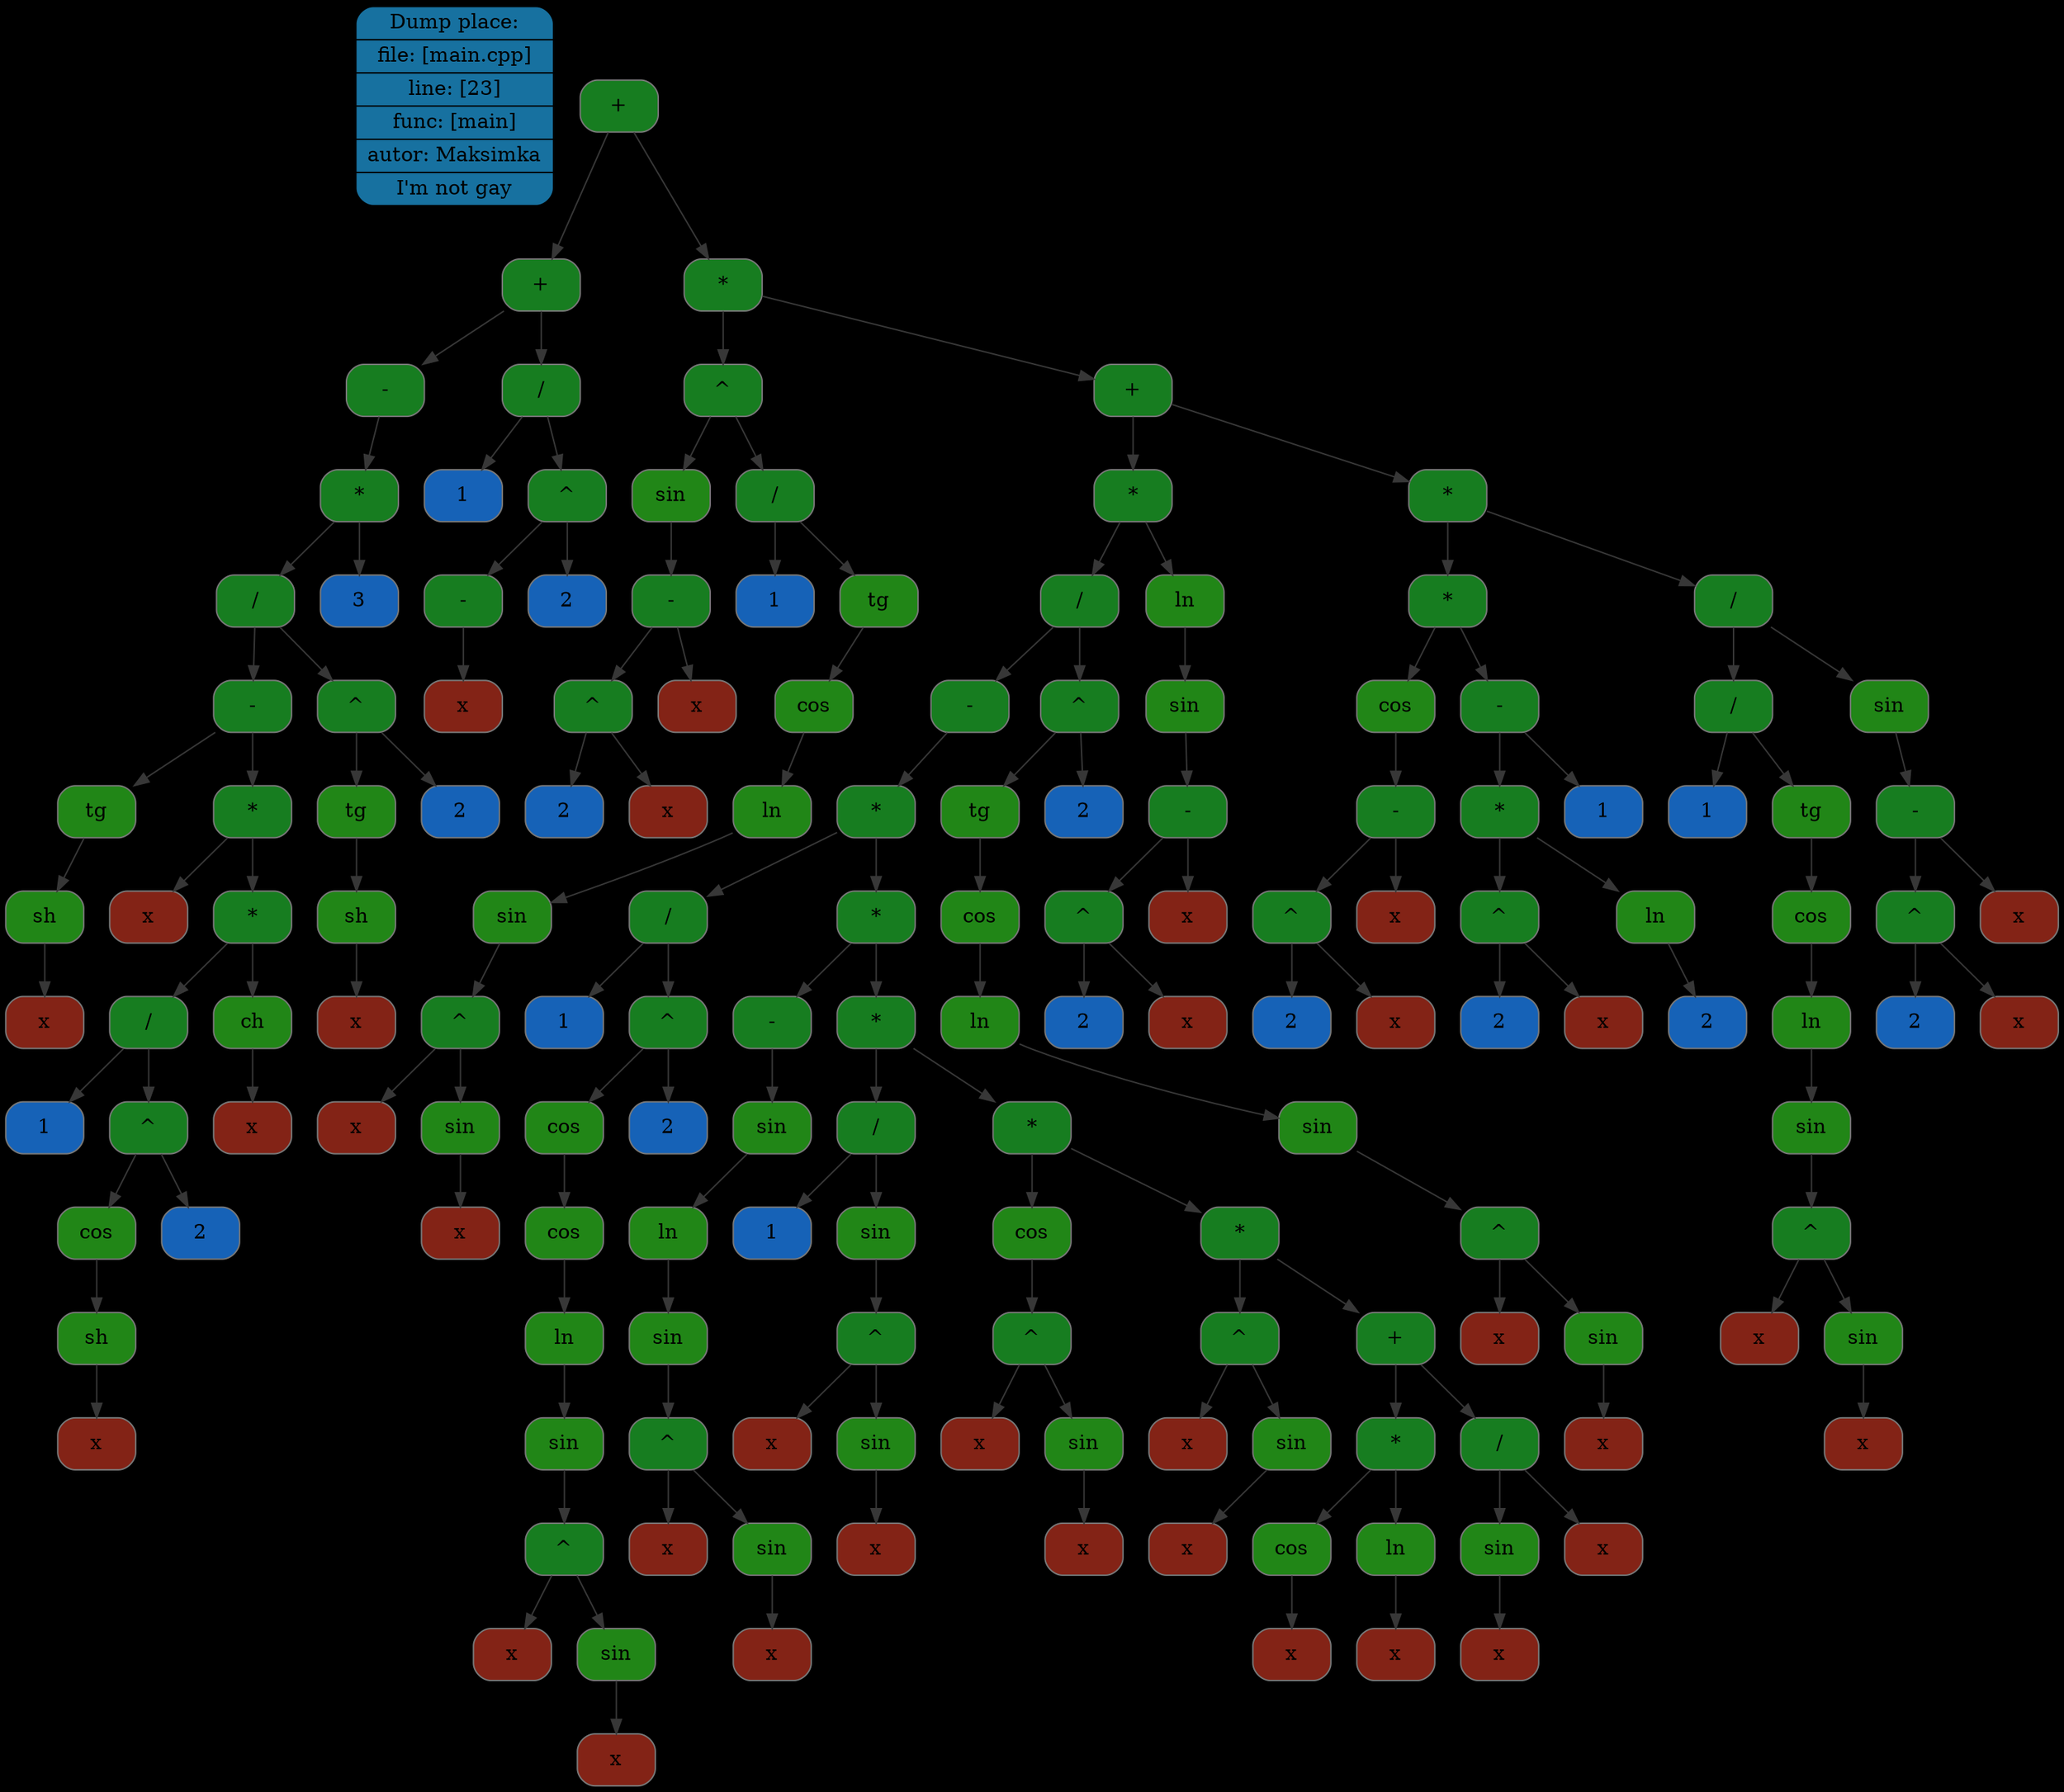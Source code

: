 digraph G{
rankdir=TB
graph [bgcolor="#000000"];
place[shape=Mrecord, style=filled, fillcolor="#1771a0", pos="0,1!",label = " { Dump place: | file: [main.cpp] | line: [23] | func: [main] | autor: Maksimka | I'm not gay } "color = "#000000"];
node0x5030000005e0[shape=Mrecord, style=filled, fillcolor="#177d20"label ="+", color = "#777777"];
node0x503000000280[shape=Mrecord, style=filled, fillcolor="#177d20"label ="+", color = "#777777"];
node0x503000000190[shape=Mrecord, style=filled, fillcolor="#177d20"label ="-", color = "#777777"];
node0x503000000160[shape=Mrecord, style=filled, fillcolor="#177d20"label ="*", color = "#777777"];
node0x503000000610[shape=Mrecord, style=filled, fillcolor="#177d20"label ="/", color = "#777777"];
node0x503000000ac0[shape=Mrecord, style=filled, fillcolor="#177d20"label ="-", color = "#777777"];
node0x503000000a60[shape=Mrecord, style=filled, fillcolor="#218617"label ="tg", color = "#777777"];
node0x5030000006a0[shape=Mrecord, style=filled, fillcolor="#218617"label ="sh", color = "#777777"];
node0x5030000006d0[shape=Mrecord, style=filled, fillcolor="#832316"label ="x", color = "#777777"];
node0x503000000a90[shape=Mrecord, style=filled, fillcolor="#177d20"label ="*", color = "#777777"];
node0x503000000640[shape=Mrecord, style=filled, fillcolor="#832316"label ="x", color = "#777777"];
node0x503000000760[shape=Mrecord, style=filled, fillcolor="#177d20"label ="*", color = "#777777"];
node0x5030000007f0[shape=Mrecord, style=filled, fillcolor="#177d20"label ="/", color = "#777777"];
node0x5030000008e0[shape=Mrecord, style=filled, fillcolor="#1662b7"label ="1", color = "#777777"];
node0x503000000910[shape=Mrecord, style=filled, fillcolor="#177d20"label ="^", color = "#777777"];
node0x503000000880[shape=Mrecord, style=filled, fillcolor="#218617"label ="cos", color = "#777777"];
node0x503000000820[shape=Mrecord, style=filled, fillcolor="#218617"label ="sh", color = "#777777"];
node0x503000000850[shape=Mrecord, style=filled, fillcolor="#832316"label ="x", color = "#777777"];
node0x5030000008b0[shape=Mrecord, style=filled, fillcolor="#1662b7"label ="2", color = "#777777"];
node0x503000000790[shape=Mrecord, style=filled, fillcolor="#218617"label ="ch", color = "#777777"];
node0x503000000970[shape=Mrecord, style=filled, fillcolor="#832316"label ="x", color = "#777777"];
node0x503000000af0[shape=Mrecord, style=filled, fillcolor="#177d20"label ="^", color = "#777777"];
node0x5030000009a0[shape=Mrecord, style=filled, fillcolor="#218617"label ="tg", color = "#777777"];
node0x5030000009d0[shape=Mrecord, style=filled, fillcolor="#218617"label ="sh", color = "#777777"];
node0x503000000a00[shape=Mrecord, style=filled, fillcolor="#832316"label ="x", color = "#777777"];
node0x503000000a30[shape=Mrecord, style=filled, fillcolor="#1662b7"label ="2", color = "#777777"];
node0x503000000130[shape=Mrecord, style=filled, fillcolor="#1662b7"label ="3", color = "#777777"];
node0x503000000250[shape=Mrecord, style=filled, fillcolor="#177d20"label ="/", color = "#777777"];
node0x503000000d00[shape=Mrecord, style=filled, fillcolor="#1662b7"label ="1", color = "#777777"];
node0x503000000d30[shape=Mrecord, style=filled, fillcolor="#177d20"label ="^", color = "#777777"];
node0x503000000c10[shape=Mrecord, style=filled, fillcolor="#177d20"label ="-", color = "#777777"];
node0x503000000c40[shape=Mrecord, style=filled, fillcolor="#832316"label ="x", color = "#777777"];
node0x503000000c70[shape=Mrecord, style=filled, fillcolor="#1662b7"label ="2", color = "#777777"];
node0x5030000005b0[shape=Mrecord, style=filled, fillcolor="#177d20"label ="*", color = "#777777"];
node0x503000002560[shape=Mrecord, style=filled, fillcolor="#177d20"label ="^", color = "#777777"];
node0x5030000003a0[shape=Mrecord, style=filled, fillcolor="#218617"label ="sin", color = "#777777"];
node0x503000000370[shape=Mrecord, style=filled, fillcolor="#177d20"label ="-", color = "#777777"];
node0x503000000310[shape=Mrecord, style=filled, fillcolor="#177d20"label ="^", color = "#777777"];
node0x5030000002b0[shape=Mrecord, style=filled, fillcolor="#1662b7"label ="2", color = "#777777"];
node0x5030000002e0[shape=Mrecord, style=filled, fillcolor="#832316"label ="x", color = "#777777"];
node0x503000000340[shape=Mrecord, style=filled, fillcolor="#832316"label ="x", color = "#777777"];
node0x503000000580[shape=Mrecord, style=filled, fillcolor="#177d20"label ="/", color = "#777777"];
node0x5030000003d0[shape=Mrecord, style=filled, fillcolor="#1662b7"label ="1", color = "#777777"];
node0x503000000550[shape=Mrecord, style=filled, fillcolor="#218617"label ="tg", color = "#777777"];
node0x503000000520[shape=Mrecord, style=filled, fillcolor="#218617"label ="cos", color = "#777777"];
node0x5030000004f0[shape=Mrecord, style=filled, fillcolor="#218617"label ="ln", color = "#777777"];
node0x5030000004c0[shape=Mrecord, style=filled, fillcolor="#218617"label ="sin", color = "#777777"];
node0x503000000490[shape=Mrecord, style=filled, fillcolor="#177d20"label ="^", color = "#777777"];
node0x503000000400[shape=Mrecord, style=filled, fillcolor="#832316"label ="x", color = "#777777"];
node0x503000000460[shape=Mrecord, style=filled, fillcolor="#218617"label ="sin", color = "#777777"];
node0x503000000430[shape=Mrecord, style=filled, fillcolor="#832316"label ="x", color = "#777777"];
node0x503000002590[shape=Mrecord, style=filled, fillcolor="#177d20"label ="+", color = "#777777"];
node0x503000002500[shape=Mrecord, style=filled, fillcolor="#177d20"label ="*", color = "#777777"];
node0x503000001180[shape=Mrecord, style=filled, fillcolor="#177d20"label ="/", color = "#777777"];
node0x503000001ff0[shape=Mrecord, style=filled, fillcolor="#177d20"label ="-", color = "#777777"];
node0x503000001fc0[shape=Mrecord, style=filled, fillcolor="#177d20"label ="*", color = "#777777"];
node0x503000001510[shape=Mrecord, style=filled, fillcolor="#177d20"label ="/", color = "#777777"];
node0x5030000016f0[shape=Mrecord, style=filled, fillcolor="#1662b7"label ="1", color = "#777777"];
node0x503000001720[shape=Mrecord, style=filled, fillcolor="#177d20"label ="^", color = "#777777"];
node0x503000001690[shape=Mrecord, style=filled, fillcolor="#218617"label ="cos", color = "#777777"];
node0x503000001540[shape=Mrecord, style=filled, fillcolor="#218617"label ="cos", color = "#777777"];
node0x503000001570[shape=Mrecord, style=filled, fillcolor="#218617"label ="ln", color = "#777777"];
node0x5030000015a0[shape=Mrecord, style=filled, fillcolor="#218617"label ="sin", color = "#777777"];
node0x5030000015d0[shape=Mrecord, style=filled, fillcolor="#177d20"label ="^", color = "#777777"];
node0x503000001600[shape=Mrecord, style=filled, fillcolor="#832316"label ="x", color = "#777777"];
node0x503000001630[shape=Mrecord, style=filled, fillcolor="#218617"label ="sin", color = "#777777"];
node0x503000001660[shape=Mrecord, style=filled, fillcolor="#832316"label ="x", color = "#777777"];
node0x5030000016c0[shape=Mrecord, style=filled, fillcolor="#1662b7"label ="2", color = "#777777"];
node0x5030000013c0[shape=Mrecord, style=filled, fillcolor="#177d20"label ="*", color = "#777777"];
node0x503000001750[shape=Mrecord, style=filled, fillcolor="#177d20"label ="-", color = "#777777"];
node0x5030000018a0[shape=Mrecord, style=filled, fillcolor="#218617"label ="sin", color = "#777777"];
node0x503000001780[shape=Mrecord, style=filled, fillcolor="#218617"label ="ln", color = "#777777"];
node0x5030000017b0[shape=Mrecord, style=filled, fillcolor="#218617"label ="sin", color = "#777777"];
node0x5030000017e0[shape=Mrecord, style=filled, fillcolor="#177d20"label ="^", color = "#777777"];
node0x503000001810[shape=Mrecord, style=filled, fillcolor="#832316"label ="x", color = "#777777"];
node0x503000001840[shape=Mrecord, style=filled, fillcolor="#218617"label ="sin", color = "#777777"];
node0x503000001870[shape=Mrecord, style=filled, fillcolor="#832316"label ="x", color = "#777777"];
node0x5030000013f0[shape=Mrecord, style=filled, fillcolor="#177d20"label ="*", color = "#777777"];
node0x5030000018d0[shape=Mrecord, style=filled, fillcolor="#177d20"label ="/", color = "#777777"];
node0x5030000019f0[shape=Mrecord, style=filled, fillcolor="#1662b7"label ="1", color = "#777777"];
node0x503000001900[shape=Mrecord, style=filled, fillcolor="#218617"label ="sin", color = "#777777"];
node0x503000001930[shape=Mrecord, style=filled, fillcolor="#177d20"label ="^", color = "#777777"];
node0x503000001960[shape=Mrecord, style=filled, fillcolor="#832316"label ="x", color = "#777777"];
node0x503000001990[shape=Mrecord, style=filled, fillcolor="#218617"label ="sin", color = "#777777"];
node0x5030000019c0[shape=Mrecord, style=filled, fillcolor="#832316"label ="x", color = "#777777"];
node0x503000001420[shape=Mrecord, style=filled, fillcolor="#177d20"label ="*", color = "#777777"];
node0x503000001a20[shape=Mrecord, style=filled, fillcolor="#218617"label ="cos", color = "#777777"];
node0x503000001a50[shape=Mrecord, style=filled, fillcolor="#177d20"label ="^", color = "#777777"];
node0x503000001a80[shape=Mrecord, style=filled, fillcolor="#832316"label ="x", color = "#777777"];
node0x503000001ab0[shape=Mrecord, style=filled, fillcolor="#218617"label ="sin", color = "#777777"];
node0x503000001ae0[shape=Mrecord, style=filled, fillcolor="#832316"label ="x", color = "#777777"];
node0x503000001450[shape=Mrecord, style=filled, fillcolor="#177d20"label ="*", color = "#777777"];
node0x503000001d80[shape=Mrecord, style=filled, fillcolor="#177d20"label ="^", color = "#777777"];
node0x503000001480[shape=Mrecord, style=filled, fillcolor="#832316"label ="x", color = "#777777"];
node0x5030000014b0[shape=Mrecord, style=filled, fillcolor="#218617"label ="sin", color = "#777777"];
node0x5030000014e0[shape=Mrecord, style=filled, fillcolor="#832316"label ="x", color = "#777777"];
node0x503000001db0[shape=Mrecord, style=filled, fillcolor="#177d20"label ="+", color = "#777777"];
node0x503000001d20[shape=Mrecord, style=filled, fillcolor="#177d20"label ="*", color = "#777777"];
node0x503000001bd0[shape=Mrecord, style=filled, fillcolor="#218617"label ="cos", color = "#777777"];
node0x503000001c60[shape=Mrecord, style=filled, fillcolor="#832316"label ="x", color = "#777777"];
node0x503000001c90[shape=Mrecord, style=filled, fillcolor="#218617"label ="ln", color = "#777777"];
node0x503000001ba0[shape=Mrecord, style=filled, fillcolor="#832316"label ="x", color = "#777777"];
node0x503000001d50[shape=Mrecord, style=filled, fillcolor="#177d20"label ="/", color = "#777777"];
node0x503000001b10[shape=Mrecord, style=filled, fillcolor="#218617"label ="sin", color = "#777777"];
node0x503000001b40[shape=Mrecord, style=filled, fillcolor="#832316"label ="x", color = "#777777"];
node0x503000001b70[shape=Mrecord, style=filled, fillcolor="#832316"label ="x", color = "#777777"];
node0x503000002020[shape=Mrecord, style=filled, fillcolor="#177d20"label ="^", color = "#777777"];
node0x503000001de0[shape=Mrecord, style=filled, fillcolor="#218617"label ="tg", color = "#777777"];
node0x503000001e10[shape=Mrecord, style=filled, fillcolor="#218617"label ="cos", color = "#777777"];
node0x503000001e40[shape=Mrecord, style=filled, fillcolor="#218617"label ="ln", color = "#777777"];
node0x503000001e70[shape=Mrecord, style=filled, fillcolor="#218617"label ="sin", color = "#777777"];
node0x503000001ea0[shape=Mrecord, style=filled, fillcolor="#177d20"label ="^", color = "#777777"];
node0x503000001ed0[shape=Mrecord, style=filled, fillcolor="#832316"label ="x", color = "#777777"];
node0x503000001f00[shape=Mrecord, style=filled, fillcolor="#218617"label ="sin", color = "#777777"];
node0x503000001f30[shape=Mrecord, style=filled, fillcolor="#832316"label ="x", color = "#777777"];
node0x503000001f60[shape=Mrecord, style=filled, fillcolor="#1662b7"label ="2", color = "#777777"];
node0x503000002050[shape=Mrecord, style=filled, fillcolor="#218617"label ="ln", color = "#777777"];
node0x503000001060[shape=Mrecord, style=filled, fillcolor="#218617"label ="sin", color = "#777777"];
node0x503000001090[shape=Mrecord, style=filled, fillcolor="#177d20"label ="-", color = "#777777"];
node0x5030000010c0[shape=Mrecord, style=filled, fillcolor="#177d20"label ="^", color = "#777777"];
node0x5030000010f0[shape=Mrecord, style=filled, fillcolor="#1662b7"label ="2", color = "#777777"];
node0x503000001120[shape=Mrecord, style=filled, fillcolor="#832316"label ="x", color = "#777777"];
node0x503000001150[shape=Mrecord, style=filled, fillcolor="#832316"label ="x", color = "#777777"];
node0x503000002530[shape=Mrecord, style=filled, fillcolor="#177d20"label ="*", color = "#777777"];
node0x503000002080[shape=Mrecord, style=filled, fillcolor="#177d20"label ="*", color = "#777777"];
node0x5030000021a0[shape=Mrecord, style=filled, fillcolor="#218617"label ="cos", color = "#777777"];
node0x5030000021d0[shape=Mrecord, style=filled, fillcolor="#177d20"label ="-", color = "#777777"];
node0x503000002200[shape=Mrecord, style=filled, fillcolor="#177d20"label ="^", color = "#777777"];
node0x503000002230[shape=Mrecord, style=filled, fillcolor="#1662b7"label ="2", color = "#777777"];
node0x503000002260[shape=Mrecord, style=filled, fillcolor="#832316"label ="x", color = "#777777"];
node0x503000002290[shape=Mrecord, style=filled, fillcolor="#832316"label ="x", color = "#777777"];
node0x5030000020b0[shape=Mrecord, style=filled, fillcolor="#177d20"label ="-", color = "#777777"];
node0x5030000020e0[shape=Mrecord, style=filled, fillcolor="#177d20"label ="*", color = "#777777"];
node0x503000002470[shape=Mrecord, style=filled, fillcolor="#177d20"label ="^", color = "#777777"];
node0x503000002110[shape=Mrecord, style=filled, fillcolor="#1662b7"label ="2", color = "#777777"];
node0x503000002140[shape=Mrecord, style=filled, fillcolor="#832316"label ="x", color = "#777777"];
node0x5030000024a0[shape=Mrecord, style=filled, fillcolor="#218617"label ="ln", color = "#777777"];
node0x503000002320[shape=Mrecord, style=filled, fillcolor="#1662b7"label ="2", color = "#777777"];
node0x503000002170[shape=Mrecord, style=filled, fillcolor="#1662b7"label ="1", color = "#777777"];
node0x5030000024d0[shape=Mrecord, style=filled, fillcolor="#177d20"label ="/", color = "#777777"];
node0x503000000d60[shape=Mrecord, style=filled, fillcolor="#177d20"label ="/", color = "#777777"];
node0x503000000d90[shape=Mrecord, style=filled, fillcolor="#1662b7"label ="1", color = "#777777"];
node0x503000000dc0[shape=Mrecord, style=filled, fillcolor="#218617"label ="tg", color = "#777777"];
node0x503000000df0[shape=Mrecord, style=filled, fillcolor="#218617"label ="cos", color = "#777777"];
node0x503000000e20[shape=Mrecord, style=filled, fillcolor="#218617"label ="ln", color = "#777777"];
node0x503000000e50[shape=Mrecord, style=filled, fillcolor="#218617"label ="sin", color = "#777777"];
node0x503000000e80[shape=Mrecord, style=filled, fillcolor="#177d20"label ="^", color = "#777777"];
node0x503000000eb0[shape=Mrecord, style=filled, fillcolor="#832316"label ="x", color = "#777777"];
node0x503000000ee0[shape=Mrecord, style=filled, fillcolor="#218617"label ="sin", color = "#777777"];
node0x503000000f10[shape=Mrecord, style=filled, fillcolor="#832316"label ="x", color = "#777777"];
node0x503000000f40[shape=Mrecord, style=filled, fillcolor="#218617"label ="sin", color = "#777777"];
node0x503000000f70[shape=Mrecord, style=filled, fillcolor="#177d20"label ="-", color = "#777777"];
node0x503000000fa0[shape=Mrecord, style=filled, fillcolor="#177d20"label ="^", color = "#777777"];
node0x503000000fd0[shape=Mrecord, style=filled, fillcolor="#1662b7"label ="2", color = "#777777"];
node0x503000001000[shape=Mrecord, style=filled, fillcolor="#832316"label ="x", color = "#777777"];
node0x503000001030[shape=Mrecord, style=filled, fillcolor="#832316"label ="x", color = "#777777"];
edge[color="#373737"];
node0x5030000005e0->node0x503000000280;
node0x503000000280->node0x503000000190;
node0x503000000190->node0x503000000160;
node0x503000000160->node0x503000000610;
node0x503000000610->node0x503000000ac0;
node0x503000000ac0->node0x503000000a60;
node0x503000000a60->node0x5030000006a0;
node0x5030000006a0->node0x5030000006d0;
node0x503000000ac0->node0x503000000a90;
node0x503000000a90->node0x503000000640;
node0x503000000a90->node0x503000000760;
node0x503000000760->node0x5030000007f0;
node0x5030000007f0->node0x5030000008e0;
node0x5030000007f0->node0x503000000910;
node0x503000000910->node0x503000000880;
node0x503000000880->node0x503000000820;
node0x503000000820->node0x503000000850;
node0x503000000910->node0x5030000008b0;
node0x503000000760->node0x503000000790;
node0x503000000790->node0x503000000970;
node0x503000000610->node0x503000000af0;
node0x503000000af0->node0x5030000009a0;
node0x5030000009a0->node0x5030000009d0;
node0x5030000009d0->node0x503000000a00;
node0x503000000af0->node0x503000000a30;
node0x503000000160->node0x503000000130;
node0x503000000280->node0x503000000250;
node0x503000000250->node0x503000000d00;
node0x503000000250->node0x503000000d30;
node0x503000000d30->node0x503000000c10;
node0x503000000c10->node0x503000000c40;
node0x503000000d30->node0x503000000c70;
node0x5030000005e0->node0x5030000005b0;
node0x5030000005b0->node0x503000002560;
node0x503000002560->node0x5030000003a0;
node0x5030000003a0->node0x503000000370;
node0x503000000370->node0x503000000310;
node0x503000000310->node0x5030000002b0;
node0x503000000310->node0x5030000002e0;
node0x503000000370->node0x503000000340;
node0x503000002560->node0x503000000580;
node0x503000000580->node0x5030000003d0;
node0x503000000580->node0x503000000550;
node0x503000000550->node0x503000000520;
node0x503000000520->node0x5030000004f0;
node0x5030000004f0->node0x5030000004c0;
node0x5030000004c0->node0x503000000490;
node0x503000000490->node0x503000000400;
node0x503000000490->node0x503000000460;
node0x503000000460->node0x503000000430;
node0x5030000005b0->node0x503000002590;
node0x503000002590->node0x503000002500;
node0x503000002500->node0x503000001180;
node0x503000001180->node0x503000001ff0;
node0x503000001ff0->node0x503000001fc0;
node0x503000001fc0->node0x503000001510;
node0x503000001510->node0x5030000016f0;
node0x503000001510->node0x503000001720;
node0x503000001720->node0x503000001690;
node0x503000001690->node0x503000001540;
node0x503000001540->node0x503000001570;
node0x503000001570->node0x5030000015a0;
node0x5030000015a0->node0x5030000015d0;
node0x5030000015d0->node0x503000001600;
node0x5030000015d0->node0x503000001630;
node0x503000001630->node0x503000001660;
node0x503000001720->node0x5030000016c0;
node0x503000001fc0->node0x5030000013c0;
node0x5030000013c0->node0x503000001750;
node0x503000001750->node0x5030000018a0;
node0x5030000018a0->node0x503000001780;
node0x503000001780->node0x5030000017b0;
node0x5030000017b0->node0x5030000017e0;
node0x5030000017e0->node0x503000001810;
node0x5030000017e0->node0x503000001840;
node0x503000001840->node0x503000001870;
node0x5030000013c0->node0x5030000013f0;
node0x5030000013f0->node0x5030000018d0;
node0x5030000018d0->node0x5030000019f0;
node0x5030000018d0->node0x503000001900;
node0x503000001900->node0x503000001930;
node0x503000001930->node0x503000001960;
node0x503000001930->node0x503000001990;
node0x503000001990->node0x5030000019c0;
node0x5030000013f0->node0x503000001420;
node0x503000001420->node0x503000001a20;
node0x503000001a20->node0x503000001a50;
node0x503000001a50->node0x503000001a80;
node0x503000001a50->node0x503000001ab0;
node0x503000001ab0->node0x503000001ae0;
node0x503000001420->node0x503000001450;
node0x503000001450->node0x503000001d80;
node0x503000001d80->node0x503000001480;
node0x503000001d80->node0x5030000014b0;
node0x5030000014b0->node0x5030000014e0;
node0x503000001450->node0x503000001db0;
node0x503000001db0->node0x503000001d20;
node0x503000001d20->node0x503000001bd0;
node0x503000001bd0->node0x503000001c60;
node0x503000001d20->node0x503000001c90;
node0x503000001c90->node0x503000001ba0;
node0x503000001db0->node0x503000001d50;
node0x503000001d50->node0x503000001b10;
node0x503000001b10->node0x503000001b40;
node0x503000001d50->node0x503000001b70;
node0x503000001180->node0x503000002020;
node0x503000002020->node0x503000001de0;
node0x503000001de0->node0x503000001e10;
node0x503000001e10->node0x503000001e40;
node0x503000001e40->node0x503000001e70;
node0x503000001e70->node0x503000001ea0;
node0x503000001ea0->node0x503000001ed0;
node0x503000001ea0->node0x503000001f00;
node0x503000001f00->node0x503000001f30;
node0x503000002020->node0x503000001f60;
node0x503000002500->node0x503000002050;
node0x503000002050->node0x503000001060;
node0x503000001060->node0x503000001090;
node0x503000001090->node0x5030000010c0;
node0x5030000010c0->node0x5030000010f0;
node0x5030000010c0->node0x503000001120;
node0x503000001090->node0x503000001150;
node0x503000002590->node0x503000002530;
node0x503000002530->node0x503000002080;
node0x503000002080->node0x5030000021a0;
node0x5030000021a0->node0x5030000021d0;
node0x5030000021d0->node0x503000002200;
node0x503000002200->node0x503000002230;
node0x503000002200->node0x503000002260;
node0x5030000021d0->node0x503000002290;
node0x503000002080->node0x5030000020b0;
node0x5030000020b0->node0x5030000020e0;
node0x5030000020e0->node0x503000002470;
node0x503000002470->node0x503000002110;
node0x503000002470->node0x503000002140;
node0x5030000020e0->node0x5030000024a0;
node0x5030000024a0->node0x503000002320;
node0x5030000020b0->node0x503000002170;
node0x503000002530->node0x5030000024d0;
node0x5030000024d0->node0x503000000d60;
node0x503000000d60->node0x503000000d90;
node0x503000000d60->node0x503000000dc0;
node0x503000000dc0->node0x503000000df0;
node0x503000000df0->node0x503000000e20;
node0x503000000e20->node0x503000000e50;
node0x503000000e50->node0x503000000e80;
node0x503000000e80->node0x503000000eb0;
node0x503000000e80->node0x503000000ee0;
node0x503000000ee0->node0x503000000f10;
node0x5030000024d0->node0x503000000f40;
node0x503000000f40->node0x503000000f70;
node0x503000000f70->node0x503000000fa0;
node0x503000000fa0->node0x503000000fd0;
node0x503000000fa0->node0x503000001000;
node0x503000000f70->node0x503000001030;
}
